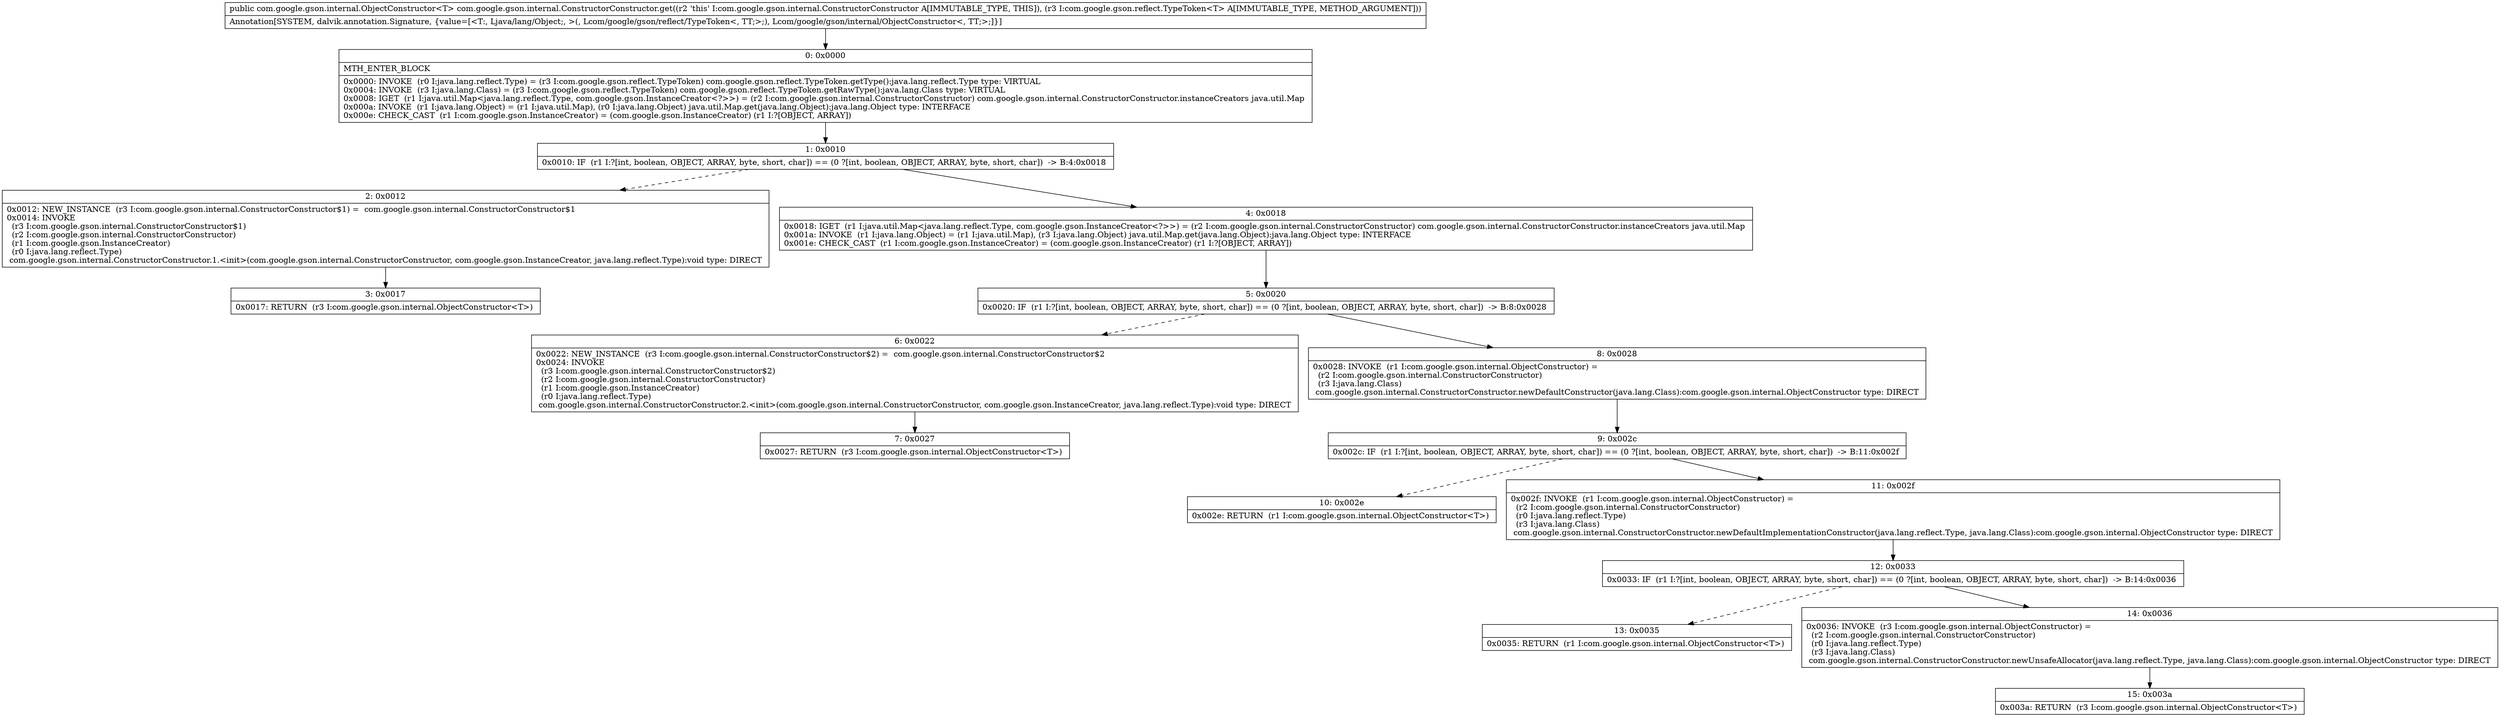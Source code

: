 digraph "CFG forcom.google.gson.internal.ConstructorConstructor.get(Lcom\/google\/gson\/reflect\/TypeToken;)Lcom\/google\/gson\/internal\/ObjectConstructor;" {
Node_0 [shape=record,label="{0\:\ 0x0000|MTH_ENTER_BLOCK\l|0x0000: INVOKE  (r0 I:java.lang.reflect.Type) = (r3 I:com.google.gson.reflect.TypeToken) com.google.gson.reflect.TypeToken.getType():java.lang.reflect.Type type: VIRTUAL \l0x0004: INVOKE  (r3 I:java.lang.Class) = (r3 I:com.google.gson.reflect.TypeToken) com.google.gson.reflect.TypeToken.getRawType():java.lang.Class type: VIRTUAL \l0x0008: IGET  (r1 I:java.util.Map\<java.lang.reflect.Type, com.google.gson.InstanceCreator\<?\>\>) = (r2 I:com.google.gson.internal.ConstructorConstructor) com.google.gson.internal.ConstructorConstructor.instanceCreators java.util.Map \l0x000a: INVOKE  (r1 I:java.lang.Object) = (r1 I:java.util.Map), (r0 I:java.lang.Object) java.util.Map.get(java.lang.Object):java.lang.Object type: INTERFACE \l0x000e: CHECK_CAST  (r1 I:com.google.gson.InstanceCreator) = (com.google.gson.InstanceCreator) (r1 I:?[OBJECT, ARRAY]) \l}"];
Node_1 [shape=record,label="{1\:\ 0x0010|0x0010: IF  (r1 I:?[int, boolean, OBJECT, ARRAY, byte, short, char]) == (0 ?[int, boolean, OBJECT, ARRAY, byte, short, char])  \-\> B:4:0x0018 \l}"];
Node_2 [shape=record,label="{2\:\ 0x0012|0x0012: NEW_INSTANCE  (r3 I:com.google.gson.internal.ConstructorConstructor$1) =  com.google.gson.internal.ConstructorConstructor$1 \l0x0014: INVOKE  \l  (r3 I:com.google.gson.internal.ConstructorConstructor$1)\l  (r2 I:com.google.gson.internal.ConstructorConstructor)\l  (r1 I:com.google.gson.InstanceCreator)\l  (r0 I:java.lang.reflect.Type)\l com.google.gson.internal.ConstructorConstructor.1.\<init\>(com.google.gson.internal.ConstructorConstructor, com.google.gson.InstanceCreator, java.lang.reflect.Type):void type: DIRECT \l}"];
Node_3 [shape=record,label="{3\:\ 0x0017|0x0017: RETURN  (r3 I:com.google.gson.internal.ObjectConstructor\<T\>) \l}"];
Node_4 [shape=record,label="{4\:\ 0x0018|0x0018: IGET  (r1 I:java.util.Map\<java.lang.reflect.Type, com.google.gson.InstanceCreator\<?\>\>) = (r2 I:com.google.gson.internal.ConstructorConstructor) com.google.gson.internal.ConstructorConstructor.instanceCreators java.util.Map \l0x001a: INVOKE  (r1 I:java.lang.Object) = (r1 I:java.util.Map), (r3 I:java.lang.Object) java.util.Map.get(java.lang.Object):java.lang.Object type: INTERFACE \l0x001e: CHECK_CAST  (r1 I:com.google.gson.InstanceCreator) = (com.google.gson.InstanceCreator) (r1 I:?[OBJECT, ARRAY]) \l}"];
Node_5 [shape=record,label="{5\:\ 0x0020|0x0020: IF  (r1 I:?[int, boolean, OBJECT, ARRAY, byte, short, char]) == (0 ?[int, boolean, OBJECT, ARRAY, byte, short, char])  \-\> B:8:0x0028 \l}"];
Node_6 [shape=record,label="{6\:\ 0x0022|0x0022: NEW_INSTANCE  (r3 I:com.google.gson.internal.ConstructorConstructor$2) =  com.google.gson.internal.ConstructorConstructor$2 \l0x0024: INVOKE  \l  (r3 I:com.google.gson.internal.ConstructorConstructor$2)\l  (r2 I:com.google.gson.internal.ConstructorConstructor)\l  (r1 I:com.google.gson.InstanceCreator)\l  (r0 I:java.lang.reflect.Type)\l com.google.gson.internal.ConstructorConstructor.2.\<init\>(com.google.gson.internal.ConstructorConstructor, com.google.gson.InstanceCreator, java.lang.reflect.Type):void type: DIRECT \l}"];
Node_7 [shape=record,label="{7\:\ 0x0027|0x0027: RETURN  (r3 I:com.google.gson.internal.ObjectConstructor\<T\>) \l}"];
Node_8 [shape=record,label="{8\:\ 0x0028|0x0028: INVOKE  (r1 I:com.google.gson.internal.ObjectConstructor) = \l  (r2 I:com.google.gson.internal.ConstructorConstructor)\l  (r3 I:java.lang.Class)\l com.google.gson.internal.ConstructorConstructor.newDefaultConstructor(java.lang.Class):com.google.gson.internal.ObjectConstructor type: DIRECT \l}"];
Node_9 [shape=record,label="{9\:\ 0x002c|0x002c: IF  (r1 I:?[int, boolean, OBJECT, ARRAY, byte, short, char]) == (0 ?[int, boolean, OBJECT, ARRAY, byte, short, char])  \-\> B:11:0x002f \l}"];
Node_10 [shape=record,label="{10\:\ 0x002e|0x002e: RETURN  (r1 I:com.google.gson.internal.ObjectConstructor\<T\>) \l}"];
Node_11 [shape=record,label="{11\:\ 0x002f|0x002f: INVOKE  (r1 I:com.google.gson.internal.ObjectConstructor) = \l  (r2 I:com.google.gson.internal.ConstructorConstructor)\l  (r0 I:java.lang.reflect.Type)\l  (r3 I:java.lang.Class)\l com.google.gson.internal.ConstructorConstructor.newDefaultImplementationConstructor(java.lang.reflect.Type, java.lang.Class):com.google.gson.internal.ObjectConstructor type: DIRECT \l}"];
Node_12 [shape=record,label="{12\:\ 0x0033|0x0033: IF  (r1 I:?[int, boolean, OBJECT, ARRAY, byte, short, char]) == (0 ?[int, boolean, OBJECT, ARRAY, byte, short, char])  \-\> B:14:0x0036 \l}"];
Node_13 [shape=record,label="{13\:\ 0x0035|0x0035: RETURN  (r1 I:com.google.gson.internal.ObjectConstructor\<T\>) \l}"];
Node_14 [shape=record,label="{14\:\ 0x0036|0x0036: INVOKE  (r3 I:com.google.gson.internal.ObjectConstructor) = \l  (r2 I:com.google.gson.internal.ConstructorConstructor)\l  (r0 I:java.lang.reflect.Type)\l  (r3 I:java.lang.Class)\l com.google.gson.internal.ConstructorConstructor.newUnsafeAllocator(java.lang.reflect.Type, java.lang.Class):com.google.gson.internal.ObjectConstructor type: DIRECT \l}"];
Node_15 [shape=record,label="{15\:\ 0x003a|0x003a: RETURN  (r3 I:com.google.gson.internal.ObjectConstructor\<T\>) \l}"];
MethodNode[shape=record,label="{public com.google.gson.internal.ObjectConstructor\<T\> com.google.gson.internal.ConstructorConstructor.get((r2 'this' I:com.google.gson.internal.ConstructorConstructor A[IMMUTABLE_TYPE, THIS]), (r3 I:com.google.gson.reflect.TypeToken\<T\> A[IMMUTABLE_TYPE, METHOD_ARGUMENT]))  | Annotation[SYSTEM, dalvik.annotation.Signature, \{value=[\<T:, Ljava\/lang\/Object;, \>(, Lcom\/google\/gson\/reflect\/TypeToken\<, TT;\>;), Lcom\/google\/gson\/internal\/ObjectConstructor\<, TT;\>;]\}]\l}"];
MethodNode -> Node_0;
Node_0 -> Node_1;
Node_1 -> Node_2[style=dashed];
Node_1 -> Node_4;
Node_2 -> Node_3;
Node_4 -> Node_5;
Node_5 -> Node_6[style=dashed];
Node_5 -> Node_8;
Node_6 -> Node_7;
Node_8 -> Node_9;
Node_9 -> Node_10[style=dashed];
Node_9 -> Node_11;
Node_11 -> Node_12;
Node_12 -> Node_13[style=dashed];
Node_12 -> Node_14;
Node_14 -> Node_15;
}

